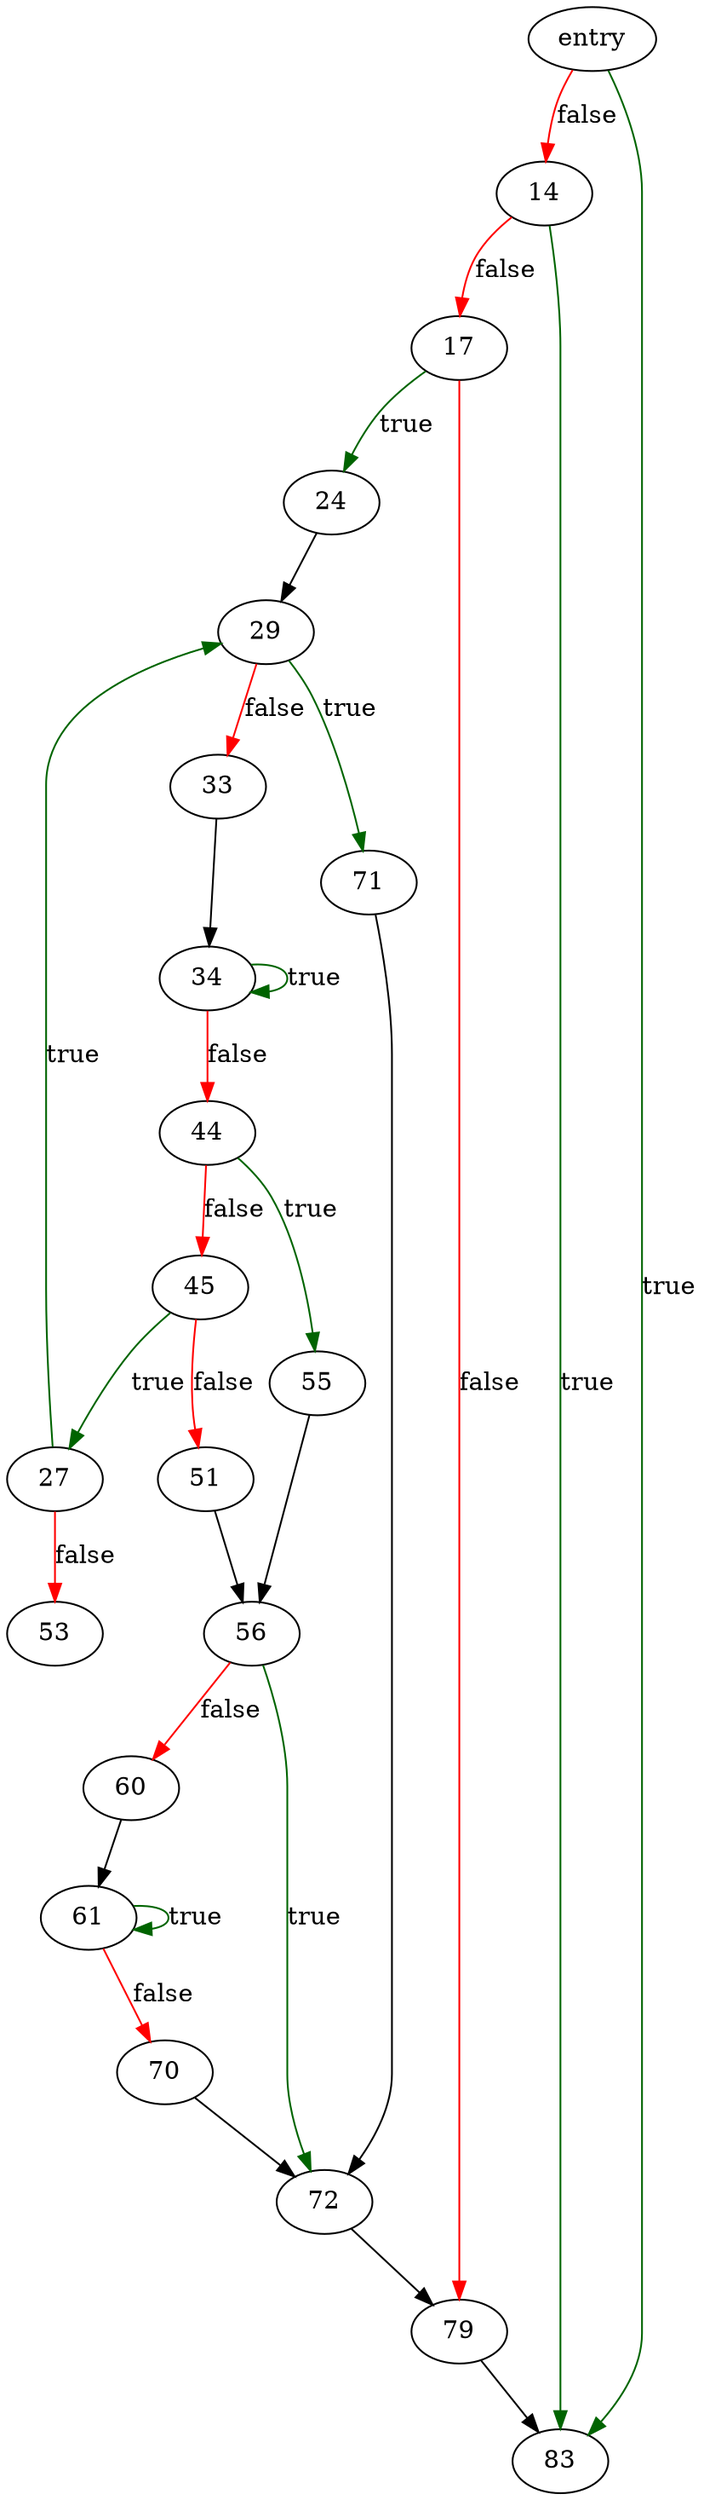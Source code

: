 digraph "mp_prime_p" {
	// Node definitions.
	1 [label=entry];
	14;
	17;
	24;
	27;
	29;
	33;
	34;
	44;
	45;
	51;
	53;
	55;
	56;
	60;
	61;
	70;
	71;
	72;
	79;
	83;

	// Edge definitions.
	1 -> 14 [
		color=red
		label=false
	];
	1 -> 83 [
		color=darkgreen
		label=true
	];
	14 -> 17 [
		color=red
		label=false
	];
	14 -> 83 [
		color=darkgreen
		label=true
	];
	17 -> 24 [
		color=darkgreen
		label=true
	];
	17 -> 79 [
		color=red
		label=false
	];
	24 -> 29;
	27 -> 29 [
		color=darkgreen
		label=true
	];
	27 -> 53 [
		color=red
		label=false
	];
	29 -> 33 [
		color=red
		label=false
	];
	29 -> 71 [
		color=darkgreen
		label=true
	];
	33 -> 34;
	34 -> 34 [
		color=darkgreen
		label=true
	];
	34 -> 44 [
		color=red
		label=false
	];
	44 -> 45 [
		color=red
		label=false
	];
	44 -> 55 [
		color=darkgreen
		label=true
	];
	45 -> 27 [
		color=darkgreen
		label=true
	];
	45 -> 51 [
		color=red
		label=false
	];
	51 -> 56;
	55 -> 56;
	56 -> 60 [
		color=red
		label=false
	];
	56 -> 72 [
		color=darkgreen
		label=true
	];
	60 -> 61;
	61 -> 61 [
		color=darkgreen
		label=true
	];
	61 -> 70 [
		color=red
		label=false
	];
	70 -> 72;
	71 -> 72;
	72 -> 79;
	79 -> 83;
}